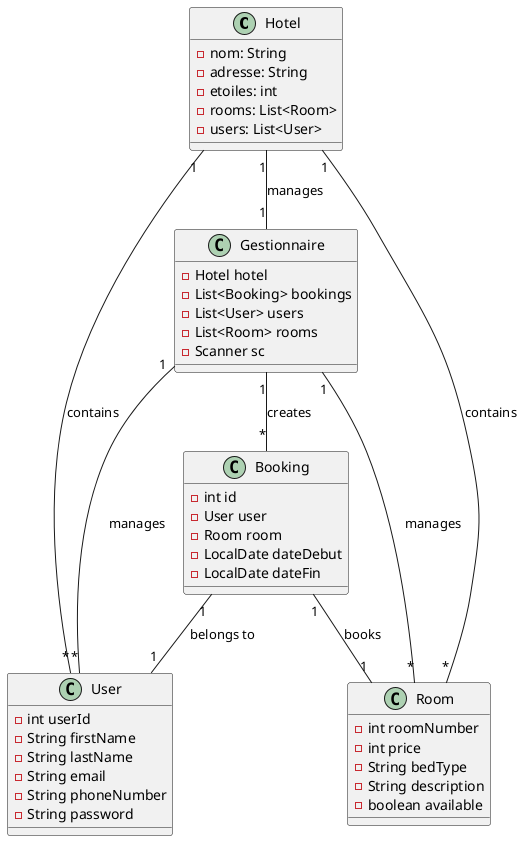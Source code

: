 @startuml
class Hotel {
  - nom: String
  - adresse: String
  - etoiles: int
  - rooms: List<Room>
  - users: List<User>
}

class Gestionnaire {
  - Hotel hotel
  - List<Booking> bookings
  - List<User> users
  - List<Room> rooms
  - Scanner sc
}

class Booking {
  - int id
  - User user
  - Room room
  - LocalDate dateDebut
  - LocalDate dateFin
}

class User {
  - int userId
  - String firstName
  - String lastName
  - String email
  - String phoneNumber
  - String password
}

class Room {
  - int roomNumber
  - int price
  - String bedType
  - String description
  - boolean available
}

Hotel "1" -- "1" Gestionnaire : manages
Hotel "1" -- "*" Room : contains
Hotel "1" -- "*" User : contains
Gestionnaire "1" -- "*" Booking : creates
Gestionnaire "1" -- "*" Room : manages
Gestionnaire "1" -- "*" User : manages
Booking "1" -- "1" User : belongs to
Booking "1" -- "1" Room : books
@enduml